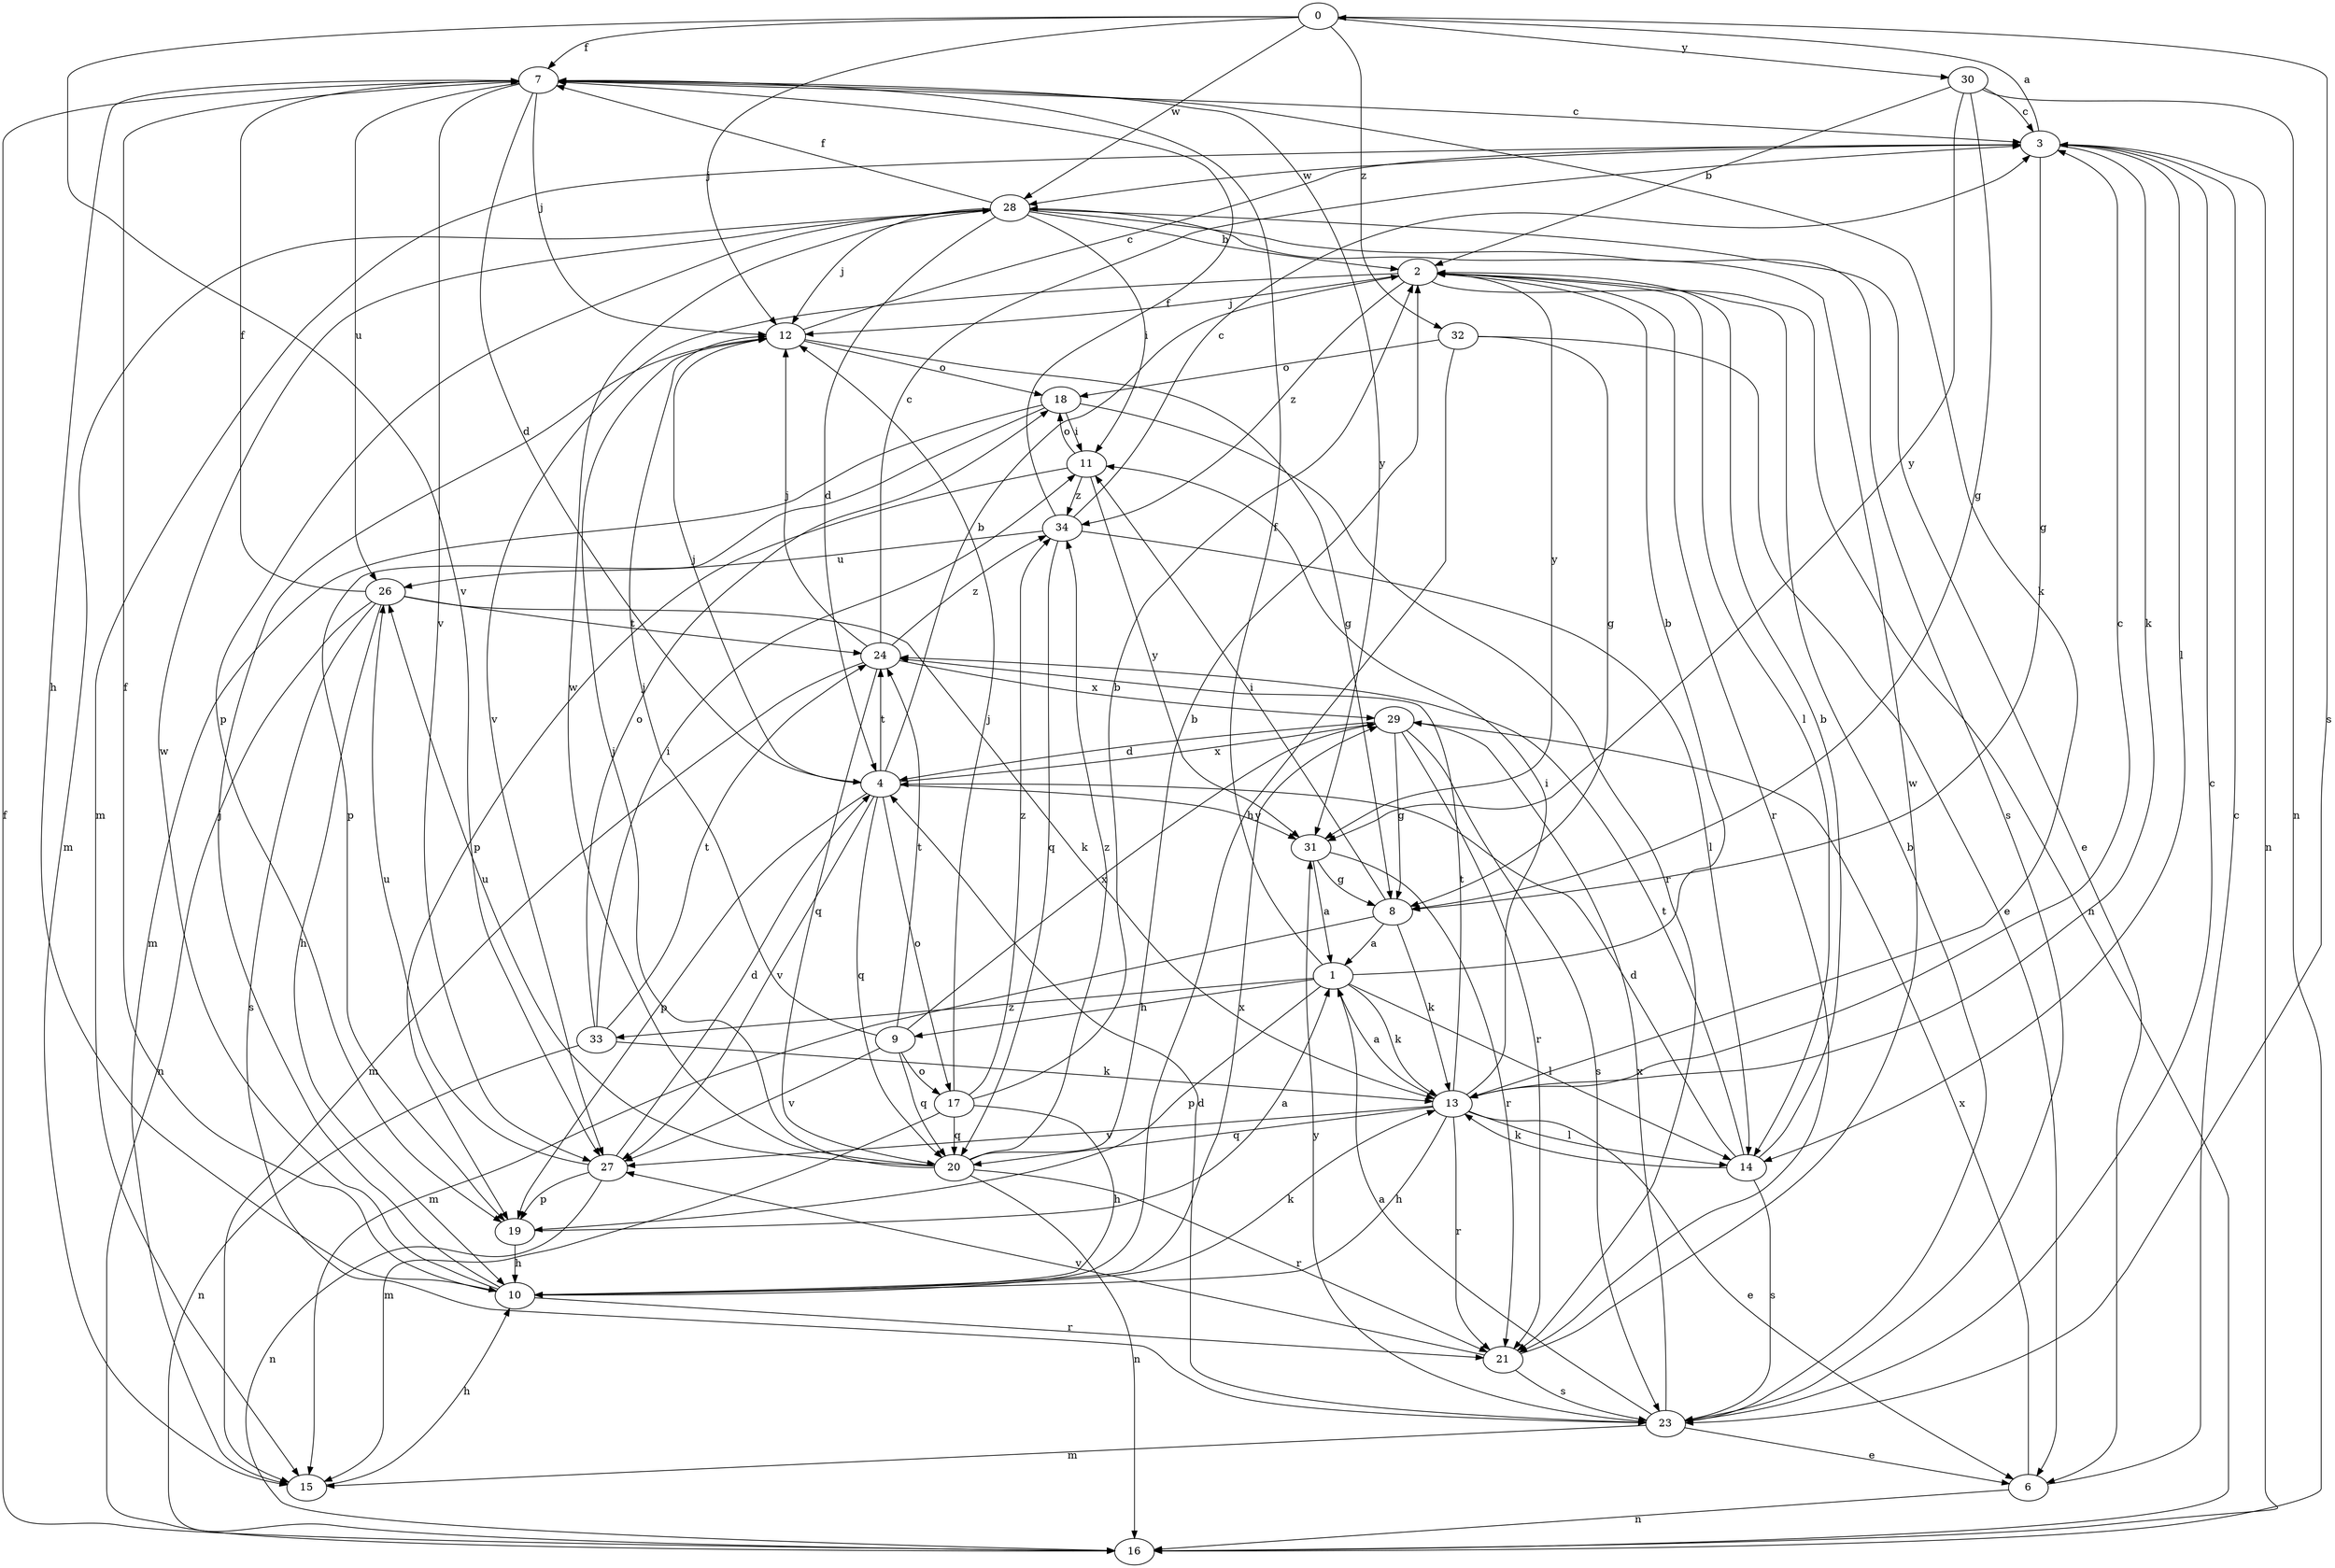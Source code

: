 strict digraph  {
0;
1;
2;
3;
4;
6;
7;
8;
9;
10;
11;
12;
13;
14;
15;
16;
17;
18;
19;
20;
21;
23;
24;
26;
27;
28;
29;
30;
31;
32;
33;
34;
0 -> 7  [label=f];
0 -> 12  [label=j];
0 -> 23  [label=s];
0 -> 27  [label=v];
0 -> 28  [label=w];
0 -> 30  [label=y];
0 -> 32  [label=z];
1 -> 2  [label=b];
1 -> 7  [label=f];
1 -> 9  [label=h];
1 -> 13  [label=k];
1 -> 14  [label=l];
1 -> 19  [label=p];
1 -> 33  [label=z];
2 -> 12  [label=j];
2 -> 14  [label=l];
2 -> 16  [label=n];
2 -> 21  [label=r];
2 -> 27  [label=v];
2 -> 31  [label=y];
2 -> 34  [label=z];
3 -> 0  [label=a];
3 -> 8  [label=g];
3 -> 13  [label=k];
3 -> 14  [label=l];
3 -> 15  [label=m];
3 -> 16  [label=n];
3 -> 28  [label=w];
4 -> 2  [label=b];
4 -> 12  [label=j];
4 -> 17  [label=o];
4 -> 19  [label=p];
4 -> 20  [label=q];
4 -> 24  [label=t];
4 -> 27  [label=v];
4 -> 29  [label=x];
4 -> 31  [label=y];
6 -> 3  [label=c];
6 -> 16  [label=n];
6 -> 29  [label=x];
7 -> 3  [label=c];
7 -> 4  [label=d];
7 -> 10  [label=h];
7 -> 12  [label=j];
7 -> 13  [label=k];
7 -> 26  [label=u];
7 -> 27  [label=v];
7 -> 31  [label=y];
8 -> 1  [label=a];
8 -> 11  [label=i];
8 -> 13  [label=k];
8 -> 15  [label=m];
9 -> 12  [label=j];
9 -> 17  [label=o];
9 -> 20  [label=q];
9 -> 24  [label=t];
9 -> 27  [label=v];
9 -> 29  [label=x];
10 -> 7  [label=f];
10 -> 12  [label=j];
10 -> 13  [label=k];
10 -> 21  [label=r];
10 -> 28  [label=w];
10 -> 29  [label=x];
11 -> 18  [label=o];
11 -> 19  [label=p];
11 -> 31  [label=y];
11 -> 34  [label=z];
12 -> 3  [label=c];
12 -> 8  [label=g];
12 -> 18  [label=o];
13 -> 1  [label=a];
13 -> 3  [label=c];
13 -> 6  [label=e];
13 -> 10  [label=h];
13 -> 11  [label=i];
13 -> 14  [label=l];
13 -> 20  [label=q];
13 -> 21  [label=r];
13 -> 24  [label=t];
13 -> 27  [label=v];
14 -> 2  [label=b];
14 -> 4  [label=d];
14 -> 13  [label=k];
14 -> 23  [label=s];
14 -> 24  [label=t];
15 -> 10  [label=h];
16 -> 7  [label=f];
17 -> 2  [label=b];
17 -> 10  [label=h];
17 -> 12  [label=j];
17 -> 15  [label=m];
17 -> 20  [label=q];
17 -> 34  [label=z];
18 -> 11  [label=i];
18 -> 15  [label=m];
18 -> 19  [label=p];
18 -> 21  [label=r];
19 -> 1  [label=a];
19 -> 10  [label=h];
20 -> 2  [label=b];
20 -> 12  [label=j];
20 -> 16  [label=n];
20 -> 21  [label=r];
20 -> 26  [label=u];
20 -> 28  [label=w];
20 -> 34  [label=z];
21 -> 23  [label=s];
21 -> 27  [label=v];
21 -> 28  [label=w];
23 -> 1  [label=a];
23 -> 2  [label=b];
23 -> 3  [label=c];
23 -> 4  [label=d];
23 -> 6  [label=e];
23 -> 15  [label=m];
23 -> 29  [label=x];
23 -> 31  [label=y];
24 -> 3  [label=c];
24 -> 12  [label=j];
24 -> 15  [label=m];
24 -> 20  [label=q];
24 -> 29  [label=x];
24 -> 34  [label=z];
26 -> 7  [label=f];
26 -> 10  [label=h];
26 -> 13  [label=k];
26 -> 16  [label=n];
26 -> 23  [label=s];
26 -> 24  [label=t];
27 -> 4  [label=d];
27 -> 16  [label=n];
27 -> 19  [label=p];
27 -> 26  [label=u];
28 -> 2  [label=b];
28 -> 4  [label=d];
28 -> 6  [label=e];
28 -> 7  [label=f];
28 -> 11  [label=i];
28 -> 12  [label=j];
28 -> 15  [label=m];
28 -> 19  [label=p];
28 -> 23  [label=s];
29 -> 4  [label=d];
29 -> 8  [label=g];
29 -> 21  [label=r];
29 -> 23  [label=s];
30 -> 2  [label=b];
30 -> 3  [label=c];
30 -> 8  [label=g];
30 -> 16  [label=n];
30 -> 31  [label=y];
31 -> 1  [label=a];
31 -> 8  [label=g];
31 -> 21  [label=r];
32 -> 6  [label=e];
32 -> 8  [label=g];
32 -> 10  [label=h];
32 -> 18  [label=o];
33 -> 11  [label=i];
33 -> 13  [label=k];
33 -> 16  [label=n];
33 -> 18  [label=o];
33 -> 24  [label=t];
34 -> 3  [label=c];
34 -> 7  [label=f];
34 -> 14  [label=l];
34 -> 20  [label=q];
34 -> 26  [label=u];
}
